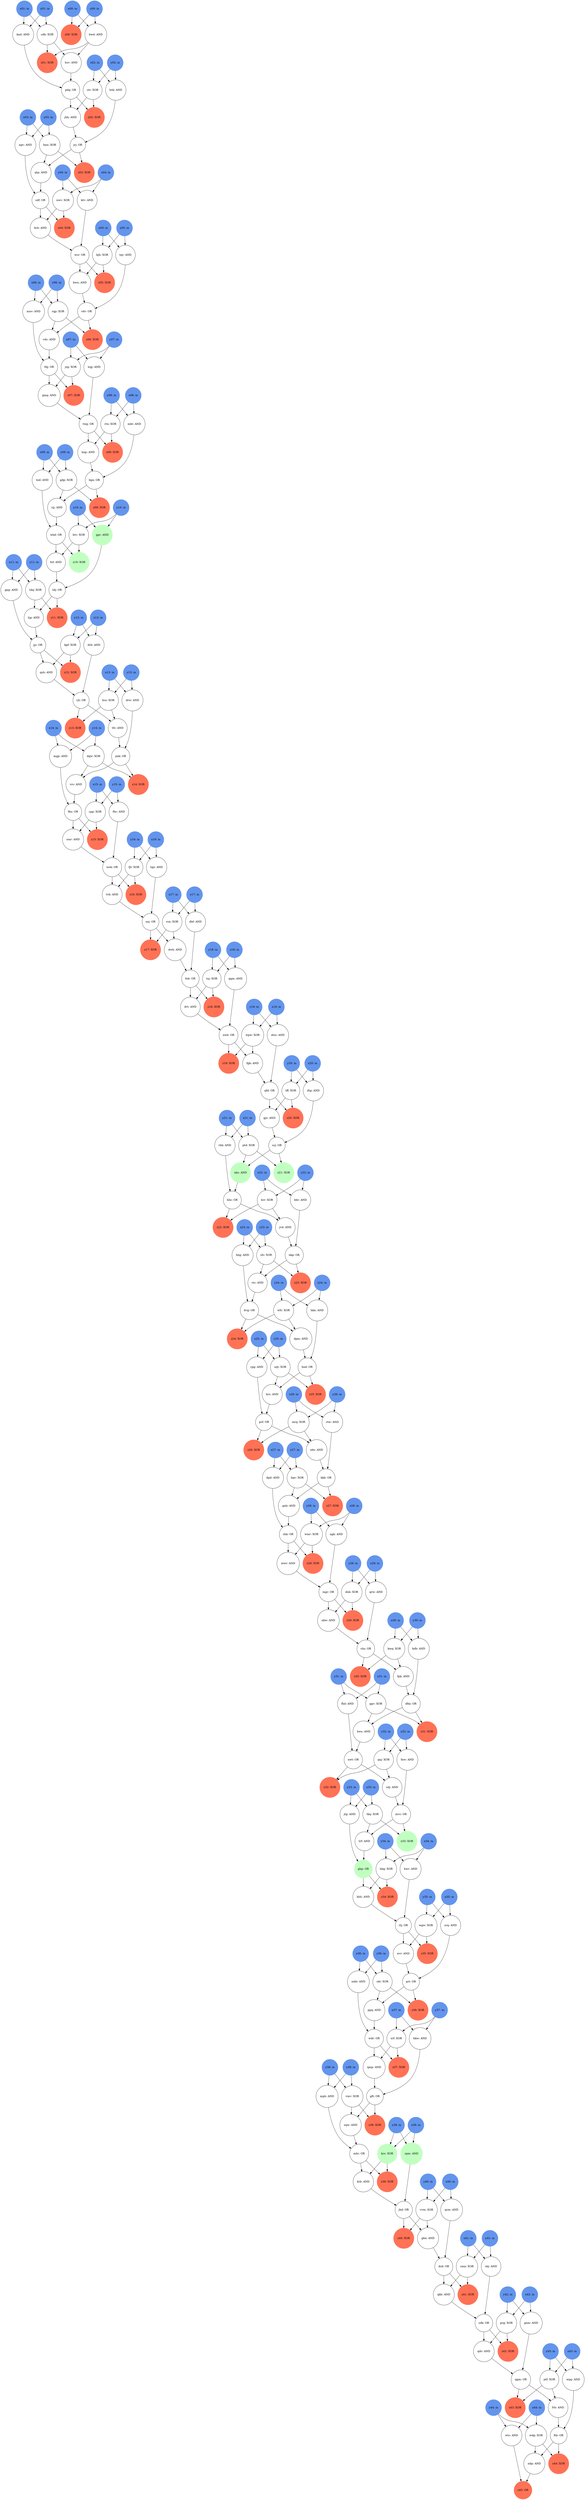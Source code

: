 digraph Day24Graph {
  dwh[shape=circle,label="dwh: AND"]
  hhc[shape=circle,label="hhc: OR"]
  jtg[shape=circle,label="jtg: AND"]
  nkp[shape=circle,label="nkp: OR"]
  x05[shape=circle,label="x05: in",color=cornflowerblue,style=filled]
  z17[shape=circle,label="z17: XOR",color=coral1,style=filled]
  wmr[shape=circle,label="wmr: XOR"]
  sbj[shape=circle,label="sbj: AND"]
  z19[shape=circle,label="z19: XOR",color=coral1,style=filled]
  y01[shape=circle,label="y01: in",color=cornflowerblue,style=filled]
  x25[shape=circle,label="x25: in",color=cornflowerblue,style=filled]
  mgp[shape=circle,label="mgp: AND"]
  dpm[shape=circle,label="dpm: AND"]
  bwn[shape=circle,label="bwn: AND"]
  z22[shape=circle,label="z22: XOR",color=coral1,style=filled]
  y05[shape=circle,label="y05: in",color=cornflowerblue,style=filled]
  y37[shape=circle,label="y37: in",color=cornflowerblue,style=filled]
  y28[shape=circle,label="y28: in",color=cornflowerblue,style=filled]
  fbc[shape=circle,label="fbc: AND"]
  z24[shape=circle,label="z24: XOR",color=coral1,style=filled]
  ctr[shape=circle,label="ctr: XOR"]
  x34[shape=circle,label="x34: in",color=cornflowerblue,style=filled]
  x40[shape=circle,label="x40: in",color=cornflowerblue,style=filled]
  gjs[shape=circle,label="gjs: AND"]
  x32[shape=circle,label="x32: in",color=cornflowerblue,style=filled]
  ndp[shape=circle,label="ndp: AND"]
  y41[shape=circle,label="y41: in",color=cornflowerblue,style=filled]
  jrj[shape=circle,label="jrj: OR"]
  z14[shape=circle,label="z14: XOR",color=coral1,style=filled]
  y33[shape=circle,label="y33: in",color=cornflowerblue,style=filled]
  gmq[shape=circle,label="gmq: AND"]
  rhk[shape=circle,label="rhk: AND"]
  x22[shape=circle,label="x22: in",color=cornflowerblue,style=filled]
  z26[shape=circle,label="z26: XOR",color=coral1,style=filled]
  y25[shape=circle,label="y25: in",color=cornflowerblue,style=filled]
  cpp[shape=circle,label="cpp: XOR"]
  x15[shape=circle,label="x15: in",color=cornflowerblue,style=filled]
  y31[shape=circle,label="y31: in",color=cornflowerblue,style=filled]
  y44[shape=circle,label="y44: in",color=cornflowerblue,style=filled]
  fkn[shape=circle,label="fkn: OR"]
  mgr[shape=circle,label="mgr: OR"]
  qkb[shape=circle,label="qkb: AND"]
  skt[shape=circle,label="skt: XOR"]
  x14[shape=circle,label="x14: in",color=cornflowerblue,style=filled]
  mkh[shape=circle,label="mkh: AND"]
  y12[shape=circle,label="y12: in",color=cornflowerblue,style=filled]
  x43[shape=circle,label="x43: in",color=cornflowerblue,style=filled]
  y19[shape=circle,label="y19: in",color=cornflowerblue,style=filled]
  y23[shape=circle,label="y23: in",color=cornflowerblue,style=filled]
  z31[shape=circle,label="z31: XOR",color=coral1,style=filled]
  rcn[shape=circle,label="rcn: XOR"]
  twg[shape=circle,label="twg: OR"]
  tsj[shape=circle,label="tsj: XOR"]
  fnb[shape=circle,label="fnb: OR"]
  x35[shape=circle,label="x35: in",color=cornflowerblue,style=filled]
  dws[shape=circle,label="dws: AND"]
  x01[shape=circle,label="x01: in",color=cornflowerblue,style=filled]
  z01[shape=circle,label="z01: XOR",color=coral1,style=filled]
  fhd[shape=circle,label="fhd: AND"]
  vdv[shape=circle,label="vdv: OR"]
  z15[shape=circle,label="z15: XOR",color=coral1,style=filled]
  kwq[shape=circle,label="kwq: XOR"]
  z45[shape=circle,label="z45: OR",color=coral1,style=filled]
  z03[shape=circle,label="z03: XOR",color=coral1,style=filled]
  y32[shape=circle,label="y32: in",color=cornflowerblue,style=filled]
  y26[shape=circle,label="y26: in",color=cornflowerblue,style=filled]
  y00[shape=circle,label="y00: in",color=cornflowerblue,style=filled]
  srf[shape=circle,label="srf: XOR"]
  x12[shape=circle,label="x12: in",color=cornflowerblue,style=filled]
  mnv[shape=circle,label="mnv: AND"]
  smr[shape=circle,label="smr: AND"]
  htv[shape=circle,label="htv: XOR"]
  bcs[shape=circle,label="bcs: XOR"]
  x08[shape=circle,label="x08: in",color=cornflowerblue,style=filled]
  tvk[shape=circle,label="tvk: AND"]
  mhr[shape=circle,label="mhr: OR"]
  y13[shape=circle,label="y13: in",color=cornflowerblue,style=filled]
  mwr[shape=circle,label="mwr: AND"]
  z28[shape=circle,label="z28: XOR",color=coral1,style=filled]
  x02[shape=circle,label="x02: in",color=cornflowerblue,style=filled]
  bnn[shape=circle,label="bnn: XOR"]
  cpm[shape=circle,label="cpm: AND",color=darkseagreen1,style=filled]
  nbs[shape=circle,label="nbs: AND"]
  ppq[shape=circle,label="ppq: AND"]
  z38[shape=circle,label="z38: XOR",color=coral1,style=filled]
  rtn[shape=circle,label="rtn: XOR"]
  pcf[shape=circle,label="pcf: OR"]
  dtg[shape=circle,label="dtg: AND"]
  z33[shape=circle,label="z33: XOR",color=coral1,style=filled,color=darkseagreen1,style=filled]
  y17[shape=circle,label="y17: in",color=cornflowerblue,style=filled]
  y36[shape=circle,label="y36: in",color=cornflowerblue,style=filled]
  y30[shape=circle,label="y30: in",color=cornflowerblue,style=filled]
  jvd[shape=circle,label="jvd: AND"]
  x04[shape=circle,label="x04: in",color=cornflowerblue,style=filled]
  brh[shape=circle,label="brh: AND"]
  pcg[shape=circle,label="pcg: XOR"]
  y14[shape=circle,label="y14: in",color=cornflowerblue,style=filled]
  z36[shape=circle,label="z36: XOR",color=coral1,style=filled]
  x27[shape=circle,label="x27: in",color=cornflowerblue,style=filled]
  kpf[shape=circle,label="kpf: XOR"]
  vvm[shape=circle,label="vvm: XOR"]
  y38[shape=circle,label="y38: in",color=cornflowerblue,style=filled]
  fnw[shape=circle,label="fnw: AND"]
  z18[shape=circle,label="z18: XOR",color=coral1,style=filled]
  y08[shape=circle,label="y08: in",color=cornflowerblue,style=filled]
  x23[shape=circle,label="x23: in",color=cornflowerblue,style=filled]
  wdr[shape=circle,label="wdr: OR"]
  y21[shape=circle,label="y21: in",color=cornflowerblue,style=filled]
  tnd[shape=circle,label="tnd: AND"]
  z21[shape=circle,label="z21: XOR",color=coral1,style=filled,color=darkseagreen1,style=filled]
  x00[shape=circle,label="x00: in",color=cornflowerblue,style=filled]
  fjt[shape=circle,label="fjt: XOR"]
  z06[shape=circle,label="z06: XOR",color=coral1,style=filled]
  sqt[shape=circle,label="sqt: XOR"]
  jhd[shape=circle,label="jhd: OR"]
  qtp[shape=circle,label="qtp: AND"]
  z27[shape=circle,label="z27: XOR",color=coral1,style=filled]
  wtc[shape=circle,label="wtc: AND"]
  tfc[shape=circle,label="tfc: AND"]
  ptf[shape=circle,label="ptf: XOR"]
  x38[shape=circle,label="x38: in",color=cornflowerblue,style=filled]
  nwk[shape=circle,label="nwk: OR"]
  bjh[shape=circle,label="bjh: XOR"]
  z20[shape=circle,label="z20: XOR",color=coral1,style=filled]
  hnd[shape=circle,label="hnd: OR"]
  y18[shape=circle,label="y18: in",color=cornflowerblue,style=filled]
  fgk[shape=circle,label="fgk: AND"]
  y15[shape=circle,label="y15: in",color=cornflowerblue,style=filled]
  tkq[shape=circle,label="tkq: XOR"]
  knd[shape=circle,label="knd: AND"]
  qnj[shape=circle,label="qnj: XOR"]
  y43[shape=circle,label="y43: in",color=cornflowerblue,style=filled]
  x11[shape=circle,label="x11: in",color=cornflowerblue,style=filled]
  gpr[shape=circle,label="gpr: AND",color=darkseagreen1,style=filled]
  y03[shape=circle,label="y03: in",color=cornflowerblue,style=filled]
  z07[shape=circle,label="z07: XOR",color=coral1,style=filled]
  x17[shape=circle,label="x17: in",color=cornflowerblue,style=filled]
  hnp[shape=circle,label="hnp: AND"]
  y06[shape=circle,label="y06: in",color=cornflowerblue,style=filled]
  pdq[shape=circle,label="pdq: OR"]
  qdc[shape=circle,label="qdc: AND"]
  z29[shape=circle,label="z29: XOR",color=coral1,style=filled]
  brs[shape=circle,label="brs: AND"]
  y29[shape=circle,label="y29: in",color=cornflowerblue,style=filled]
  x20[shape=circle,label="x20: in",color=cornflowerblue,style=filled]
  wpg[shape=circle,label="wpg: AND"]
  hwr[shape=circle,label="hwr: AND"]
  qsh[shape=circle,label="qsh: AND"]
  sdj[shape=circle,label="sdj: AND"]
  hsk[shape=circle,label="hsk: AND"]
  drw[shape=circle,label="drw: AND"]
  tff[shape=circle,label="tff: XOR"]
  drb[shape=circle,label="drb: AND"]
  rqp[shape=circle,label="rqp: XOR"]
  ptd[shape=circle,label="ptd: XOR"]
  x44[shape=circle,label="x44: in",color=cornflowerblue,style=filled]
  x18[shape=circle,label="x18: in",color=cornflowerblue,style=filled]
  z42[shape=circle,label="z42: XOR",color=coral1,style=filled]
  qrw[shape=circle,label="qrw: AND"]
  gnm[shape=circle,label="gnm: AND"]
  qqm[shape=circle,label="qqm: AND"]
  z35[shape=circle,label="z35: XOR",color=coral1,style=filled]
  jsg[shape=circle,label="jsg: XOR"]
  qfd[shape=circle,label="qfd: OR"]
  gbn[shape=circle,label="gbn: AND"]
  ngk[shape=circle,label="ngk: AND"]
  x41[shape=circle,label="x41: in",color=cornflowerblue,style=filled]
  dpd[shape=circle,label="dpd: AND"]
  nsj[shape=circle,label="nsj: OR"]
  kkb[shape=circle,label="kkb: OR"]
  vmv[shape=circle,label="vmv: XOR"]
  ktv[shape=circle,label="ktv: AND"]
  scj[shape=circle,label="scj: OR"]
  gdp[shape=circle,label="gdp: XOR"]
  prt[shape=circle,label="prt: OR"]
  x21[shape=circle,label="x21: in",color=cornflowerblue,style=filled]
  jhh[shape=circle,label="jhh: AND"]
  x09[shape=circle,label="x09: in",color=cornflowerblue,style=filled]
  dqw[shape=circle,label="dqw: XOR"]
  qmp[shape=circle,label="qmp: AND"]
  y04[shape=circle,label="y04: in",color=cornflowerblue,style=filled]
  tfg[shape=circle,label="tfg: OR"]
  y35[shape=circle,label="y35: in",color=cornflowerblue,style=filled]
  hsv[shape=circle,label="hsv: AND"]
  wpw[shape=circle,label="wpw: XOR"]
  krb[shape=circle,label="krb: AND"]
  z25[shape=circle,label="z25: XOR",color=coral1,style=filled]
  drt[shape=circle,label="drt: AND"]
  z02[shape=circle,label="z02: XOR",color=coral1,style=filled]
  z16[shape=circle,label="z16: XOR",color=coral1,style=filled]
  y07[shape=circle,label="y07: in",color=cornflowerblue,style=filled]
  mph[shape=circle,label="mph: AND"]
  jmk[shape=circle,label="jmk: OR"]
  nks[shape=circle,label="nks: AND",color=darkseagreen1,style=filled]
  y27[shape=circle,label="y27: in",color=cornflowerblue,style=filled]
  gft[shape=circle,label="gft: OR"]
  tqr[shape=circle,label="tqr: AND"]
  vjj[shape=circle,label="vjj: AND"]
  qgm[shape=circle,label="qgm: OR"]
  cmn[shape=circle,label="cmn: XOR"]
  vhs[shape=circle,label="vhs: OR"]
  bgn[shape=circle,label="bgn: OR"]
  rtj[shape=circle,label="rtj: OR"]
  y24[shape=circle,label="y24: in",color=cornflowerblue,style=filled]
  nwt[shape=circle,label="nwt: OR"]
  x07[shape=circle,label="x07: in",color=cornflowerblue,style=filled]
  dcd[shape=circle,label="dcd: OR"]
  frb[shape=circle,label="frb: AND"]
  y02[shape=circle,label="y02: in",color=cornflowerblue,style=filled]
  x33[shape=circle,label="x33: in",color=cornflowerblue,style=filled]
  z32[shape=circle,label="z32: XOR",color=coral1,style=filled]
  y22[shape=circle,label="y22: in",color=cornflowerblue,style=filled]
  y10[shape=circle,label="y10: in",color=cornflowerblue,style=filled]
  bbr[shape=circle,label="bbr: AND"]
  wfc[shape=circle,label="wfc: XOR"]
  z10[shape=circle,label="z10: XOR",color=coral1,style=filled,color=darkseagreen1,style=filled]
  z40[shape=circle,label="z40: XOR",color=coral1,style=filled]
  sfc[shape=circle,label="sfc: XOR"]
  z37[shape=circle,label="z37: XOR",color=coral1,style=filled]
  cdh[shape=circle,label="cdh: XOR"]
  x31[shape=circle,label="x31: in",color=cornflowerblue,style=filled]
  bwd[shape=circle,label="bwd: AND"]
  x29[shape=circle,label="x29: in",color=cornflowerblue,style=filled]
  dfm[shape=circle,label="dfm: OR"]
  khh[shape=circle,label="khh: AND"]
  x42[shape=circle,label="x42: in",color=cornflowerblue,style=filled]
  x06[shape=circle,label="x06: in",color=cornflowerblue,style=filled]
  srq[shape=circle,label="srq: AND"]
  tjg[shape=circle,label="tjg: AND"]
  nwb[shape=circle,label="nwb: OR"]
  ctw[shape=circle,label="ctw: AND"]
  mvc[shape=circle,label="mvc: OR"]
  bvg[shape=circle,label="bvg: OR"]
  x26[shape=circle,label="x26: in",color=cornflowerblue,style=filled]
  fpk[shape=circle,label="fpk: AND"]
  y42[shape=circle,label="y42: in",color=cornflowerblue,style=filled]
  hhg[shape=circle,label="hhg: AND"]
  jjs[shape=circle,label="jjs: OR"]
  ggv[shape=circle,label="ggv: XOR"]
  hkn[shape=circle,label="hkn: AND"]
  tdj[shape=circle,label="tdj: OR"]
  z08[shape=circle,label="z08: XOR",color=coral1,style=filled]
  gpg[shape=circle,label="gpg: AND"]
  z05[shape=circle,label="z05: XOR",color=coral1,style=filled]
  kdb[shape=circle,label="kdb: AND"]
  nwv[shape=circle,label="nwv: XOR"]
  z12[shape=circle,label="z12: XOR",color=coral1,style=filled]
  rtc[shape=circle,label="rtc: AND"]
  wgw[shape=circle,label="wgw: XOR"]
  y34[shape=circle,label="y34: in",color=cornflowerblue,style=filled]
  x10[shape=circle,label="x10: in",color=cornflowerblue,style=filled]
  x30[shape=circle,label="x30: in",color=cornflowerblue,style=filled]
  x37[shape=circle,label="x37: in",color=cornflowerblue,style=filled]
  z11[shape=circle,label="z11: XOR",color=coral1,style=filled]
  bqv[shape=circle,label="bqv: XOR"]
  x19[shape=circle,label="x19: in",color=cornflowerblue,style=filled]
  z23[shape=circle,label="z23: XOR",color=coral1,style=filled]
  x03[shape=circle,label="x03: in",color=cornflowerblue,style=filled]
  vjt[shape=circle,label="vjt: OR"]
  bkw[shape=circle,label="bkw: AND"]
  vrc[shape=circle,label="vrc: AND"]
  x36[shape=circle,label="x36: in",color=cornflowerblue,style=filled]
  y11[shape=circle,label="y11: in",color=cornflowerblue,style=filled]
  x24[shape=circle,label="x24: in",color=cornflowerblue,style=filled]
  z34[shape=circle,label="z34: XOR",color=coral1,style=filled]
  ghp[shape=circle,label="ghp: OR",color=darkseagreen1,style=filled]
  z13[shape=circle,label="z13: XOR",color=coral1,style=filled]
  hrr[shape=circle,label="hrr: XOR"]
  rpg[shape=circle,label="rpg: AND"]
  sdk[shape=circle,label="sdk: OR"]
  sqw[shape=circle,label="sqw: AND"]
  z04[shape=circle,label="z04: XOR",color=coral1,style=filled]
  hbg[shape=circle,label="hbg: XOR"]
  tqn[shape=circle,label="tqn: AND"]
  wdg[shape=circle,label="wdg: XOR"]
  y20[shape=circle,label="y20: in",color=cornflowerblue,style=filled]
  wcr[shape=circle,label="wcr: OR"]
  z39[shape=circle,label="z39: XOR",color=coral1,style=filled]
  x16[shape=circle,label="x16: in",color=cornflowerblue,style=filled]
  mrq[shape=circle,label="mrq: XOR"]
  krs[shape=circle,label="krs: XOR",color=darkseagreen1,style=filled]
  vdc[shape=circle,label="vdc: AND"]
  x39[shape=circle,label="x39: in",color=cornflowerblue,style=filled]
  y39[shape=circle,label="y39: in",color=cornflowerblue,style=filled]
  y09[shape=circle,label="y09: in",color=cornflowerblue,style=filled]
  shk[shape=circle,label="shk: OR"]
  fsf[shape=circle,label="fsf: AND"]
  dbf[shape=circle,label="dbf: AND"]
  z30[shape=circle,label="z30: XOR",color=coral1,style=filled]
  mbt[shape=circle,label="mbt: AND"]
  nvr[shape=circle,label="nvr: AND"]
  dnb[shape=circle,label="dnb: XOR"]
  z00[shape=circle,label="z00: XOR",color=coral1,style=filled]
  z41[shape=circle,label="z41: XOR",color=coral1,style=filled]
  bws[shape=circle,label="bws: AND"]
  x28[shape=circle,label="x28: in",color=cornflowerblue,style=filled]
  trf[shape=circle,label="trf: AND"]
  sdf[shape=circle,label="sdf: OR"]
  ngv[shape=circle,label="ngv: AND"]
  y40[shape=circle,label="y40: in",color=cornflowerblue,style=filled]
  qcm[shape=circle,label="qcm: AND"]
  z43[shape=circle,label="z43: XOR",color=coral1,style=filled]
  ftb[shape=circle,label="ftb: OR"]
  x13[shape=circle,label="x13: in",color=cornflowerblue,style=filled]
  z44[shape=circle,label="z44: XOR",color=coral1,style=filled]
  whd[shape=circle,label="whd: OR"]
  y16[shape=circle,label="y16: in",color=cornflowerblue,style=filled]
  wgj[shape=circle,label="wgj: AND"]
  z09[shape=circle,label="z09: XOR",color=coral1,style=filled]
  gnb[shape=circle,label="gnb: AND"]
  nkw[shape=circle,label="nkw: AND"]
  tdq[shape=circle,label="tdq: XOR"]
  rcn -> dwh
  nsj -> dwh
  rhk -> hhc
  nks -> hhc
  y33 -> jtg
  x33 -> jtg
  jvd -> nkp
  bbr -> nkp
  rcn -> z17
  nsj -> z17
  y28 -> wmr
  x28 -> wmr
  y41 -> sbj
  x41 -> sbj
  wpw -> z19
  nwb -> z19
  y14 -> mgp
  x14 -> mgp
  wfc -> dpm
  bvg -> dpm
  bjh -> bwn
  wcr -> bwn
  hrr -> z22
  hhc -> z22
  y15 -> fbc
  x15 -> fbc
  wfc -> z24
  bvg -> z24
  x02 -> ctr
  y02 -> ctr
  tff -> gjs
  qfd -> gjs
  wdg -> ndp
  ftb -> ndp
  hsk -> jrj
  jhh -> jrj
  dqw -> z14
  jmk -> z14
  jsg -> gmq
  tfg -> gmq
  y21 -> rhk
  x21 -> rhk
  mrq -> z26
  pcf -> z26
  x15 -> cpp
  y15 -> cpp
  mgp -> fkn
  vrc -> fkn
  mwr -> mgr
  ngk -> mgr
  cmn -> qkb
  dcd -> qkb
  y36 -> skt
  x36 -> skt
  y36 -> mkh
  x36 -> mkh
  ggv -> z31
  dfm -> z31
  y17 -> rcn
  x17 -> rcn
  wgj -> twg
  gmq -> twg
  x18 -> tsj
  y18 -> tsj
  dbf -> fnb
  dwh -> fnb
  x19 -> dws
  y19 -> dws
  cdh -> z01
  bwd -> z01
  y31 -> fhd
  x31 -> fhd
  bwn -> vdv
  tqr -> vdv
  fkn -> z15
  cpp -> z15
  y30 -> kwq
  x30 -> kwq
  wtc -> z45
  ndp -> z45
  bnn -> z03
  jrj -> z03
  y37 -> srf
  x37 -> srf
  x06 -> mnv
  y06 -> mnv
  cpp -> smr
  fkn -> smr
  y10 -> htv
  x10 -> htv
  x13 -> bcs
  y13 -> bcs
  nwk -> tvk
  fjt -> tvk
  mph -> mhr
  sqw -> mhr
  wmr -> mwr
  shk -> mwr
  wmr -> z28
  shk -> z28
  y03 -> bnn
  x03 -> bnn
  y39 -> cpm
  x39 -> cpm
  pcf -> nbs
  mrq -> nbs
  prt -> ppq
  skt -> ppq
  gft -> z38
  vmv -> z38
  x08 -> rtn
  y08 -> rtn
  rpg -> pcf
  brs -> pcf
  x20 -> dtg
  y20 -> dtg
  tkq -> z33
  mvc -> z33
  hrr -> jvd
  hhc -> jvd
  nwv -> brh
  sdf -> brh
  y42 -> pcg
  x42 -> pcg
  skt -> z36
  prt -> z36
  x12 -> kpf
  y12 -> kpf
  x40 -> vvm
  y40 -> vvm
  y32 -> fnw
  x32 -> fnw
  tsj -> z18
  fnb -> z18
  mkh -> wdr
  ppq -> wdr
  y09 -> tnd
  x09 -> tnd
  scj -> z21
  ptd -> z21
  x16 -> fjt
  y16 -> fjt
  rqp -> z06
  vdv -> z06
  y25 -> sqt
  x25 -> sqt
  krb -> jhd
  cpm -> jhd
  jrj -> qtp
  bnn -> qtp
  bqv -> z27
  kkb -> z27
  x44 -> wtc
  y44 -> wtc
  bcs -> tfc
  vjt -> tfc
  y43 -> ptf
  x43 -> ptf
  fbc -> nwk
  smr -> nwk
  x05 -> bjh
  y05 -> bjh
  qfd -> z20
  tff -> z20
  dpm -> hnd
  hkn -> hnd
  nwb -> fgk
  wpw -> fgk
  y33 -> tkq
  x33 -> tkq
  y01 -> knd
  x01 -> knd
  y32 -> qnj
  x32 -> qnj
  x10 -> gpr
  y10 -> gpr
  tfg -> z07
  jsg -> z07
  twg -> hnp
  rtn -> hnp
  knd -> pdq
  hsv -> pdq
  sdk -> qdc
  pcg -> qdc
  dnb -> z29
  mgr -> z29
  hnd -> brs
  sqt -> brs
  y43 -> wpg
  x43 -> wpg
  y34 -> hwr
  x34 -> hwr
  kpf -> qsh
  jjs -> qsh
  nwt -> sdj
  qnj -> sdj
  x02 -> hsk
  y02 -> hsk
  x13 -> drw
  y13 -> drw
  y20 -> tff
  x20 -> tff
  x12 -> drb
  y12 -> drb
  x06 -> rqp
  y06 -> rqp
  y21 -> ptd
  x21 -> ptd
  sdk -> z42
  pcg -> z42
  y29 -> qrw
  x29 -> qrw
  y42 -> gnm
  x42 -> gnm
  x18 -> qqm
  y18 -> qqm
  wgw -> z35
  rtj -> z35
  x07 -> jsg
  y07 -> jsg
  dws -> qfd
  fgk -> qfd
  jhd -> gbn
  vvm -> gbn
  y28 -> ngk
  x28 -> ngk
  x27 -> dpd
  y27 -> dpd
  tqn -> nsj
  tvk -> nsj
  ctw -> kkb
  nbs -> kkb
  x38 -> vmv
  y38 -> vmv
  x04 -> ktv
  y04 -> ktv
  dtg -> scj
  gjs -> scj
  x09 -> gdp
  y09 -> gdp
  nvr -> prt
  srq -> prt
  pdq -> jhh
  ctr -> jhh
  x14 -> dqw
  y14 -> dqw
  srf -> qmp
  wdr -> qmp
  mnv -> tfg
  vdc -> tfg
  cdh -> hsv
  bwd -> hsv
  y19 -> wpw
  x19 -> wpw
  mhr -> krb
  krs -> krb
  hnd -> z25
  sqt -> z25
  fnb -> drt
  tsj -> drt
  ctr -> z02
  pdq -> z02
  nwk -> z16
  fjt -> z16
  x38 -> mph
  y38 -> mph
  drw -> jmk
  tfc -> jmk
  ptd -> nks
  scj -> nks
  bkw -> gft
  qmp -> gft
  x05 -> tqr
  y05 -> tqr
  bgn -> vjj
  gdp -> vjj
  qdc -> qgm
  gnm -> qgm
  x41 -> cmn
  y41 -> cmn
  qrw -> vhs
  nkw -> vhs
  hnp -> bgn
  mbt -> bgn
  hwr -> rtj
  khh -> rtj
  fhd -> nwt
  bws -> nwt
  gbn -> dcd
  qcm -> dcd
  ptf -> frb
  qgm -> frb
  qnj -> z32
  nwt -> z32
  x22 -> bbr
  y22 -> bbr
  y24 -> wfc
  x24 -> wfc
  htv -> z10
  whd -> z10
  vvm -> z40
  jhd -> z40
  y23 -> sfc
  x23 -> sfc
  srf -> z37
  wdr -> z37
  x01 -> cdh
  y01 -> cdh
  y00 -> bwd
  x00 -> bwd
  kdb -> dfm
  fpk -> dfm
  ghp -> khh
  hbg -> khh
  y35 -> srq
  x35 -> srq
  tdq -> tjg
  tdj -> tjg
  drt -> nwb
  qqm -> nwb
  x26 -> ctw
  y26 -> ctw
  fnw -> mvc
  sdj -> mvc
  rtc -> bvg
  hhg -> bvg
  vhs -> fpk
  kwq -> fpk
  y23 -> hhg
  x23 -> hhg
  gpg -> jjs
  tjg -> jjs
  y31 -> ggv
  x31 -> ggv
  x24 -> hkn
  y24 -> hkn
  fsf -> tdj
  gpr -> tdj
  twg -> z08
  rtn -> z08
  x11 -> gpg
  y11 -> gpg
  wcr -> z05
  bjh -> z05
  x30 -> kdb
  y30 -> kdb
  y04 -> nwv
  x04 -> nwv
  jjs -> z12
  kpf -> z12
  sfc -> rtc
  nkp -> rtc
  x35 -> wgw
  y35 -> wgw
  tdq -> z11
  tdj -> z11
  y27 -> bqv
  x27 -> bqv
  nkp -> z23
  sfc -> z23
  drb -> vjt
  qsh -> vjt
  x37 -> bkw
  y37 -> bkw
  dqw -> vrc
  jmk -> vrc
  ghp -> z34
  hbg -> z34
  jtg -> ghp
  trf -> ghp
  bcs -> z13
  vjt -> z13
  y22 -> hrr
  x22 -> hrr
  y25 -> rpg
  x25 -> rpg
  qkb -> sdk
  sbj -> sdk
  vmv -> sqw
  gft -> sqw
  nwv -> z04
  sdf -> z04
  x34 -> hbg
  y34 -> hbg
  x16 -> tqn
  y16 -> tqn
  x44 -> wdg
  y44 -> wdg
  ktv -> wcr
  brh -> wcr
  krs -> z39
  mhr -> z39
  y26 -> mrq
  x26 -> mrq
  x39 -> krs
  y39 -> krs
  rqp -> vdc
  vdv -> vdc
  dpd -> shk
  gnb -> shk
  whd -> fsf
  htv -> fsf
  y17 -> dbf
  x17 -> dbf
  vhs -> z30
  kwq -> z30
  x08 -> mbt
  y08 -> mbt
  rtj -> nvr
  wgw -> nvr
  x29 -> dnb
  y29 -> dnb
  y00 -> z00
  x00 -> z00
  dcd -> z41
  cmn -> z41
  dfm -> bws
  ggv -> bws
  mvc -> trf
  tkq -> trf
  ngv -> sdf
  qtp -> sdf
  y03 -> ngv
  x03 -> ngv
  x40 -> qcm
  y40 -> qcm
  qgm -> z43
  ptf -> z43
  wpg -> ftb
  frb -> ftb
  ftb -> z44
  wdg -> z44
  tnd -> whd
  vjj -> whd
  y07 -> wgj
  x07 -> wgj
  bgn -> z09
  gdp -> z09
  kkb -> gnb
  bqv -> gnb
  mgr -> nkw
  dnb -> nkw
  x11 -> tdq
  y11 -> tdq
}